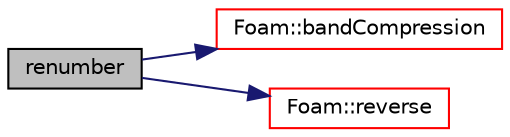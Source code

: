 digraph "renumber"
{
  bgcolor="transparent";
  edge [fontname="Helvetica",fontsize="10",labelfontname="Helvetica",labelfontsize="10"];
  node [fontname="Helvetica",fontsize="10",shape=record];
  rankdir="LR";
  Node424 [label="renumber",height=0.2,width=0.4,color="black", fillcolor="grey75", style="filled", fontcolor="black"];
  Node424 -> Node425 [color="midnightblue",fontsize="10",style="solid",fontname="Helvetica"];
  Node425 [label="Foam::bandCompression",height=0.2,width=0.4,color="red",URL="$a21851.html#a60bfbd643d5b046c94fbaa71e5884846",tooltip="Renumbers the addressing to reduce the band of the matrix. "];
  Node424 -> Node430 [color="midnightblue",fontsize="10",style="solid",fontname="Helvetica"];
  Node430 [label="Foam::reverse",height=0.2,width=0.4,color="red",URL="$a21851.html#a7153d7a33d40be3be4187d0e581437fe"];
}
